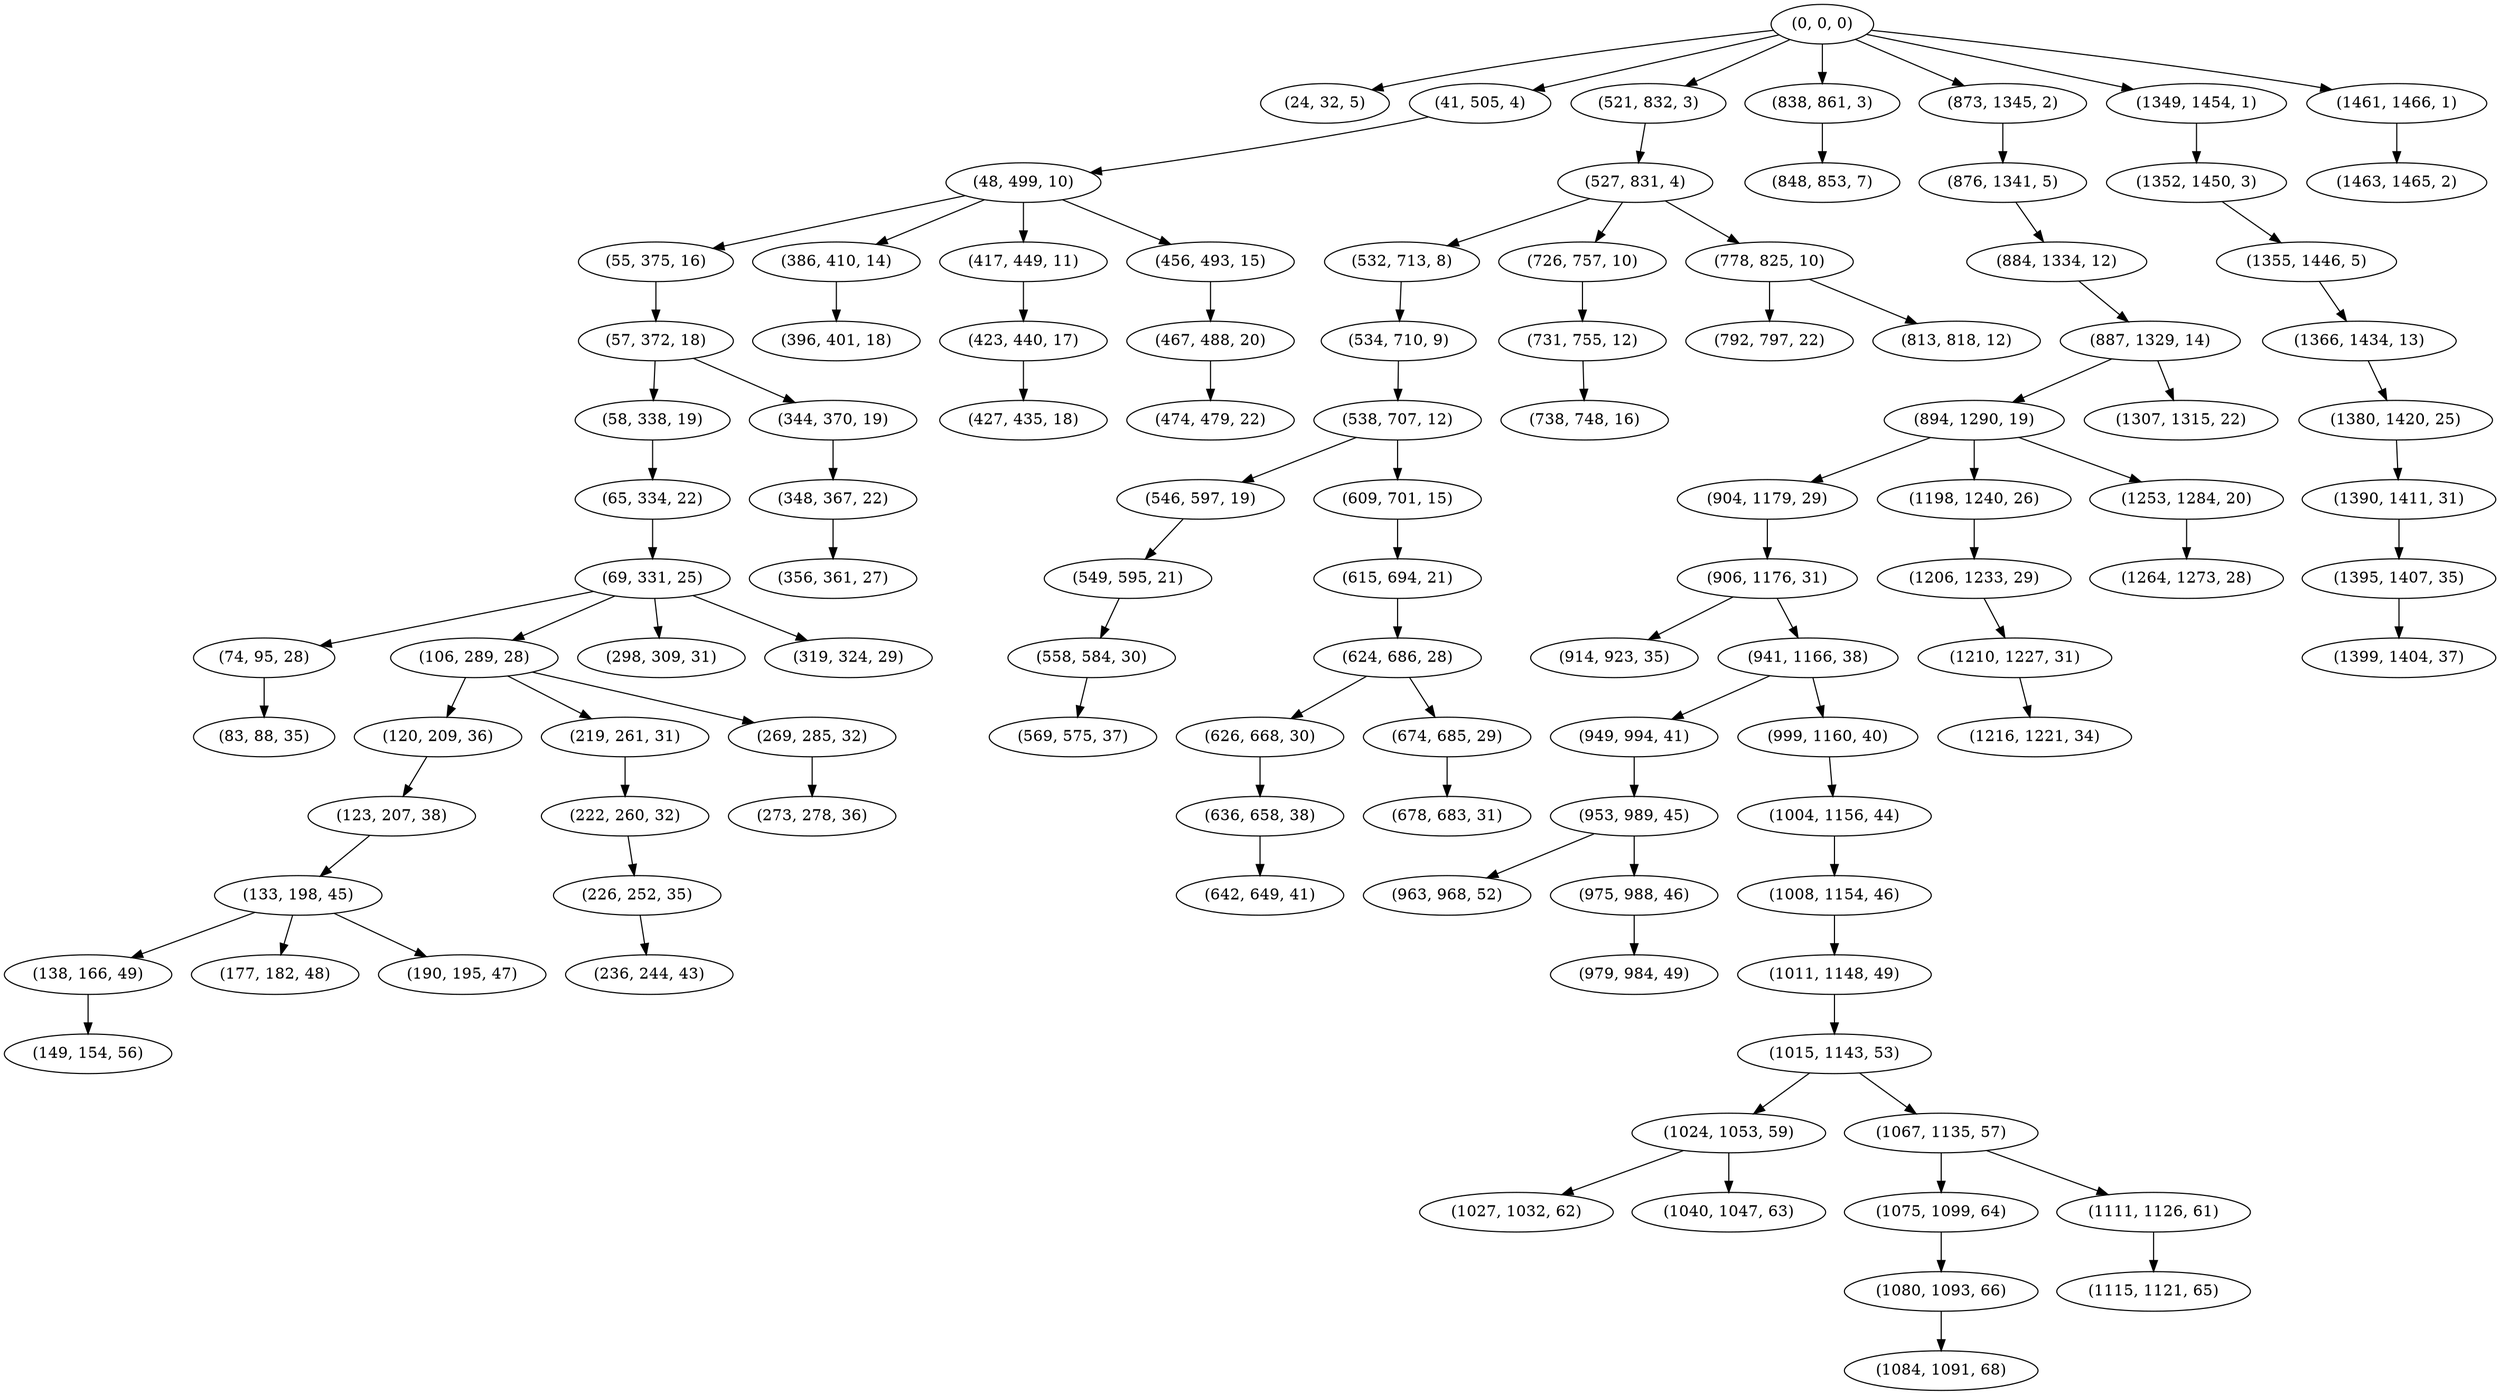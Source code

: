 digraph tree {
    "(0, 0, 0)";
    "(24, 32, 5)";
    "(41, 505, 4)";
    "(48, 499, 10)";
    "(55, 375, 16)";
    "(57, 372, 18)";
    "(58, 338, 19)";
    "(65, 334, 22)";
    "(69, 331, 25)";
    "(74, 95, 28)";
    "(83, 88, 35)";
    "(106, 289, 28)";
    "(120, 209, 36)";
    "(123, 207, 38)";
    "(133, 198, 45)";
    "(138, 166, 49)";
    "(149, 154, 56)";
    "(177, 182, 48)";
    "(190, 195, 47)";
    "(219, 261, 31)";
    "(222, 260, 32)";
    "(226, 252, 35)";
    "(236, 244, 43)";
    "(269, 285, 32)";
    "(273, 278, 36)";
    "(298, 309, 31)";
    "(319, 324, 29)";
    "(344, 370, 19)";
    "(348, 367, 22)";
    "(356, 361, 27)";
    "(386, 410, 14)";
    "(396, 401, 18)";
    "(417, 449, 11)";
    "(423, 440, 17)";
    "(427, 435, 18)";
    "(456, 493, 15)";
    "(467, 488, 20)";
    "(474, 479, 22)";
    "(521, 832, 3)";
    "(527, 831, 4)";
    "(532, 713, 8)";
    "(534, 710, 9)";
    "(538, 707, 12)";
    "(546, 597, 19)";
    "(549, 595, 21)";
    "(558, 584, 30)";
    "(569, 575, 37)";
    "(609, 701, 15)";
    "(615, 694, 21)";
    "(624, 686, 28)";
    "(626, 668, 30)";
    "(636, 658, 38)";
    "(642, 649, 41)";
    "(674, 685, 29)";
    "(678, 683, 31)";
    "(726, 757, 10)";
    "(731, 755, 12)";
    "(738, 748, 16)";
    "(778, 825, 10)";
    "(792, 797, 22)";
    "(813, 818, 12)";
    "(838, 861, 3)";
    "(848, 853, 7)";
    "(873, 1345, 2)";
    "(876, 1341, 5)";
    "(884, 1334, 12)";
    "(887, 1329, 14)";
    "(894, 1290, 19)";
    "(904, 1179, 29)";
    "(906, 1176, 31)";
    "(914, 923, 35)";
    "(941, 1166, 38)";
    "(949, 994, 41)";
    "(953, 989, 45)";
    "(963, 968, 52)";
    "(975, 988, 46)";
    "(979, 984, 49)";
    "(999, 1160, 40)";
    "(1004, 1156, 44)";
    "(1008, 1154, 46)";
    "(1011, 1148, 49)";
    "(1015, 1143, 53)";
    "(1024, 1053, 59)";
    "(1027, 1032, 62)";
    "(1040, 1047, 63)";
    "(1067, 1135, 57)";
    "(1075, 1099, 64)";
    "(1080, 1093, 66)";
    "(1084, 1091, 68)";
    "(1111, 1126, 61)";
    "(1115, 1121, 65)";
    "(1198, 1240, 26)";
    "(1206, 1233, 29)";
    "(1210, 1227, 31)";
    "(1216, 1221, 34)";
    "(1253, 1284, 20)";
    "(1264, 1273, 28)";
    "(1307, 1315, 22)";
    "(1349, 1454, 1)";
    "(1352, 1450, 3)";
    "(1355, 1446, 5)";
    "(1366, 1434, 13)";
    "(1380, 1420, 25)";
    "(1390, 1411, 31)";
    "(1395, 1407, 35)";
    "(1399, 1404, 37)";
    "(1461, 1466, 1)";
    "(1463, 1465, 2)";
    "(0, 0, 0)" -> "(24, 32, 5)";
    "(0, 0, 0)" -> "(41, 505, 4)";
    "(0, 0, 0)" -> "(521, 832, 3)";
    "(0, 0, 0)" -> "(838, 861, 3)";
    "(0, 0, 0)" -> "(873, 1345, 2)";
    "(0, 0, 0)" -> "(1349, 1454, 1)";
    "(0, 0, 0)" -> "(1461, 1466, 1)";
    "(41, 505, 4)" -> "(48, 499, 10)";
    "(48, 499, 10)" -> "(55, 375, 16)";
    "(48, 499, 10)" -> "(386, 410, 14)";
    "(48, 499, 10)" -> "(417, 449, 11)";
    "(48, 499, 10)" -> "(456, 493, 15)";
    "(55, 375, 16)" -> "(57, 372, 18)";
    "(57, 372, 18)" -> "(58, 338, 19)";
    "(57, 372, 18)" -> "(344, 370, 19)";
    "(58, 338, 19)" -> "(65, 334, 22)";
    "(65, 334, 22)" -> "(69, 331, 25)";
    "(69, 331, 25)" -> "(74, 95, 28)";
    "(69, 331, 25)" -> "(106, 289, 28)";
    "(69, 331, 25)" -> "(298, 309, 31)";
    "(69, 331, 25)" -> "(319, 324, 29)";
    "(74, 95, 28)" -> "(83, 88, 35)";
    "(106, 289, 28)" -> "(120, 209, 36)";
    "(106, 289, 28)" -> "(219, 261, 31)";
    "(106, 289, 28)" -> "(269, 285, 32)";
    "(120, 209, 36)" -> "(123, 207, 38)";
    "(123, 207, 38)" -> "(133, 198, 45)";
    "(133, 198, 45)" -> "(138, 166, 49)";
    "(133, 198, 45)" -> "(177, 182, 48)";
    "(133, 198, 45)" -> "(190, 195, 47)";
    "(138, 166, 49)" -> "(149, 154, 56)";
    "(219, 261, 31)" -> "(222, 260, 32)";
    "(222, 260, 32)" -> "(226, 252, 35)";
    "(226, 252, 35)" -> "(236, 244, 43)";
    "(269, 285, 32)" -> "(273, 278, 36)";
    "(344, 370, 19)" -> "(348, 367, 22)";
    "(348, 367, 22)" -> "(356, 361, 27)";
    "(386, 410, 14)" -> "(396, 401, 18)";
    "(417, 449, 11)" -> "(423, 440, 17)";
    "(423, 440, 17)" -> "(427, 435, 18)";
    "(456, 493, 15)" -> "(467, 488, 20)";
    "(467, 488, 20)" -> "(474, 479, 22)";
    "(521, 832, 3)" -> "(527, 831, 4)";
    "(527, 831, 4)" -> "(532, 713, 8)";
    "(527, 831, 4)" -> "(726, 757, 10)";
    "(527, 831, 4)" -> "(778, 825, 10)";
    "(532, 713, 8)" -> "(534, 710, 9)";
    "(534, 710, 9)" -> "(538, 707, 12)";
    "(538, 707, 12)" -> "(546, 597, 19)";
    "(538, 707, 12)" -> "(609, 701, 15)";
    "(546, 597, 19)" -> "(549, 595, 21)";
    "(549, 595, 21)" -> "(558, 584, 30)";
    "(558, 584, 30)" -> "(569, 575, 37)";
    "(609, 701, 15)" -> "(615, 694, 21)";
    "(615, 694, 21)" -> "(624, 686, 28)";
    "(624, 686, 28)" -> "(626, 668, 30)";
    "(624, 686, 28)" -> "(674, 685, 29)";
    "(626, 668, 30)" -> "(636, 658, 38)";
    "(636, 658, 38)" -> "(642, 649, 41)";
    "(674, 685, 29)" -> "(678, 683, 31)";
    "(726, 757, 10)" -> "(731, 755, 12)";
    "(731, 755, 12)" -> "(738, 748, 16)";
    "(778, 825, 10)" -> "(792, 797, 22)";
    "(778, 825, 10)" -> "(813, 818, 12)";
    "(838, 861, 3)" -> "(848, 853, 7)";
    "(873, 1345, 2)" -> "(876, 1341, 5)";
    "(876, 1341, 5)" -> "(884, 1334, 12)";
    "(884, 1334, 12)" -> "(887, 1329, 14)";
    "(887, 1329, 14)" -> "(894, 1290, 19)";
    "(887, 1329, 14)" -> "(1307, 1315, 22)";
    "(894, 1290, 19)" -> "(904, 1179, 29)";
    "(894, 1290, 19)" -> "(1198, 1240, 26)";
    "(894, 1290, 19)" -> "(1253, 1284, 20)";
    "(904, 1179, 29)" -> "(906, 1176, 31)";
    "(906, 1176, 31)" -> "(914, 923, 35)";
    "(906, 1176, 31)" -> "(941, 1166, 38)";
    "(941, 1166, 38)" -> "(949, 994, 41)";
    "(941, 1166, 38)" -> "(999, 1160, 40)";
    "(949, 994, 41)" -> "(953, 989, 45)";
    "(953, 989, 45)" -> "(963, 968, 52)";
    "(953, 989, 45)" -> "(975, 988, 46)";
    "(975, 988, 46)" -> "(979, 984, 49)";
    "(999, 1160, 40)" -> "(1004, 1156, 44)";
    "(1004, 1156, 44)" -> "(1008, 1154, 46)";
    "(1008, 1154, 46)" -> "(1011, 1148, 49)";
    "(1011, 1148, 49)" -> "(1015, 1143, 53)";
    "(1015, 1143, 53)" -> "(1024, 1053, 59)";
    "(1015, 1143, 53)" -> "(1067, 1135, 57)";
    "(1024, 1053, 59)" -> "(1027, 1032, 62)";
    "(1024, 1053, 59)" -> "(1040, 1047, 63)";
    "(1067, 1135, 57)" -> "(1075, 1099, 64)";
    "(1067, 1135, 57)" -> "(1111, 1126, 61)";
    "(1075, 1099, 64)" -> "(1080, 1093, 66)";
    "(1080, 1093, 66)" -> "(1084, 1091, 68)";
    "(1111, 1126, 61)" -> "(1115, 1121, 65)";
    "(1198, 1240, 26)" -> "(1206, 1233, 29)";
    "(1206, 1233, 29)" -> "(1210, 1227, 31)";
    "(1210, 1227, 31)" -> "(1216, 1221, 34)";
    "(1253, 1284, 20)" -> "(1264, 1273, 28)";
    "(1349, 1454, 1)" -> "(1352, 1450, 3)";
    "(1352, 1450, 3)" -> "(1355, 1446, 5)";
    "(1355, 1446, 5)" -> "(1366, 1434, 13)";
    "(1366, 1434, 13)" -> "(1380, 1420, 25)";
    "(1380, 1420, 25)" -> "(1390, 1411, 31)";
    "(1390, 1411, 31)" -> "(1395, 1407, 35)";
    "(1395, 1407, 35)" -> "(1399, 1404, 37)";
    "(1461, 1466, 1)" -> "(1463, 1465, 2)";
}
